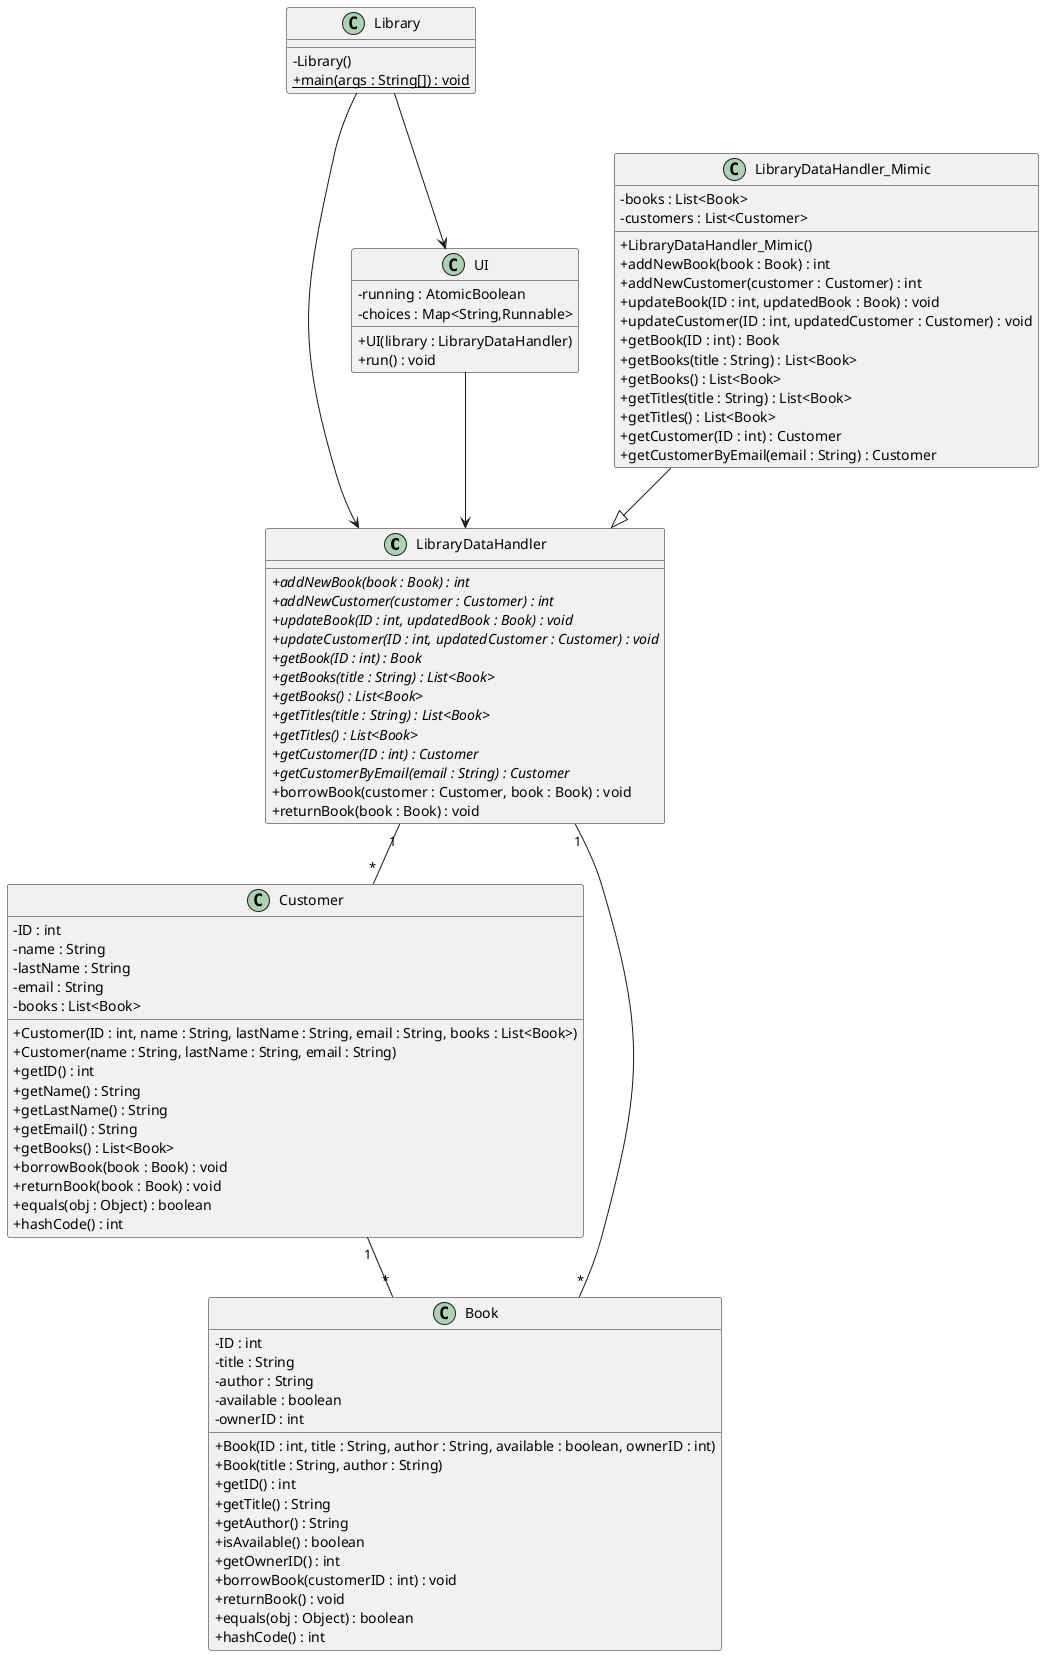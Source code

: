 @startuml class
skinparam classAttributeIconSize 0
class LibraryDataHandler{
+ {abstract} addNewBook(book : Book) : int
+ {abstract} addNewCustomer(customer : Customer) : int
+ {abstract} updateBook(ID : int, updatedBook : Book) : void
+ {abstract} updateCustomer(ID : int, updatedCustomer : Customer) : void
+ {abstract} getBook(ID : int) : Book
+ {abstract} getBooks(title : String) : List<Book>
+ {abstract} getBooks() : List<Book>
+ {abstract} getTitles(title : String) : List<Book>
+ {abstract} getTitles() : List<Book>
+ {abstract} getCustomer(ID : int) : Customer
+ {abstract} getCustomerByEmail(email : String) : Customer
+ borrowBook(customer : Customer, book : Book) : void
+ returnBook(book : Book) : void
}
LibraryDataHandler "1" -- "*" Customer
LibraryDataHandler "1" -- "*" Book
class Customer{
- ID : int
- name : String
- lastName : String
- email : String
- books : List<Book>
+ Customer(ID : int, name : String, lastName : String, email : String, books : List<Book>)
+ Customer(name : String, lastName : String, email : String)
+ getID() : int
+ getName() : String
+ getLastName() : String
+ getEmail() : String
+ getBooks() : List<Book>
+ borrowBook(book : Book) : void
+ returnBook(book : Book) : void
+ equals(obj : Object) : boolean
+ hashCode() : int
}
Customer "1" -- "*" Book
class UI{
- running : AtomicBoolean
- choices : Map<String,Runnable>
+ UI(library : LibraryDataHandler)
+ run() : void
}
UI --> LibraryDataHandler
class Library{
- Library()
+ {static} main(args : String[]) : void
}
Library --> UI
Library --> LibraryDataHandler
class Book{
- ID : int
- title : String
- author : String
- available : boolean
- ownerID : int
+ Book(ID : int, title : String, author : String, available : boolean, ownerID : int)
+ Book(title : String, author : String)
+ getID() : int
+ getTitle() : String
+ getAuthor() : String
+ isAvailable() : boolean
+ getOwnerID() : int
+ borrowBook(customerID : int) : void
+ returnBook() : void
+ equals(obj : Object) : boolean
+ hashCode() : int
}
class LibraryDataHandler_Mimic{
- books : List<Book>
- customers : List<Customer>
+ LibraryDataHandler_Mimic()
+ addNewBook(book : Book) : int
+ addNewCustomer(customer : Customer) : int
+ updateBook(ID : int, updatedBook : Book) : void
+ updateCustomer(ID : int, updatedCustomer : Customer) : void
+ getBook(ID : int) : Book
+ getBooks(title : String) : List<Book>
+ getBooks() : List<Book>
+ getTitles(title : String) : List<Book>
+ getTitles() : List<Book>
+ getCustomer(ID : int) : Customer
+ getCustomerByEmail(email : String) : Customer
}
LibraryDataHandler_Mimic --|> LibraryDataHandler
@enduml